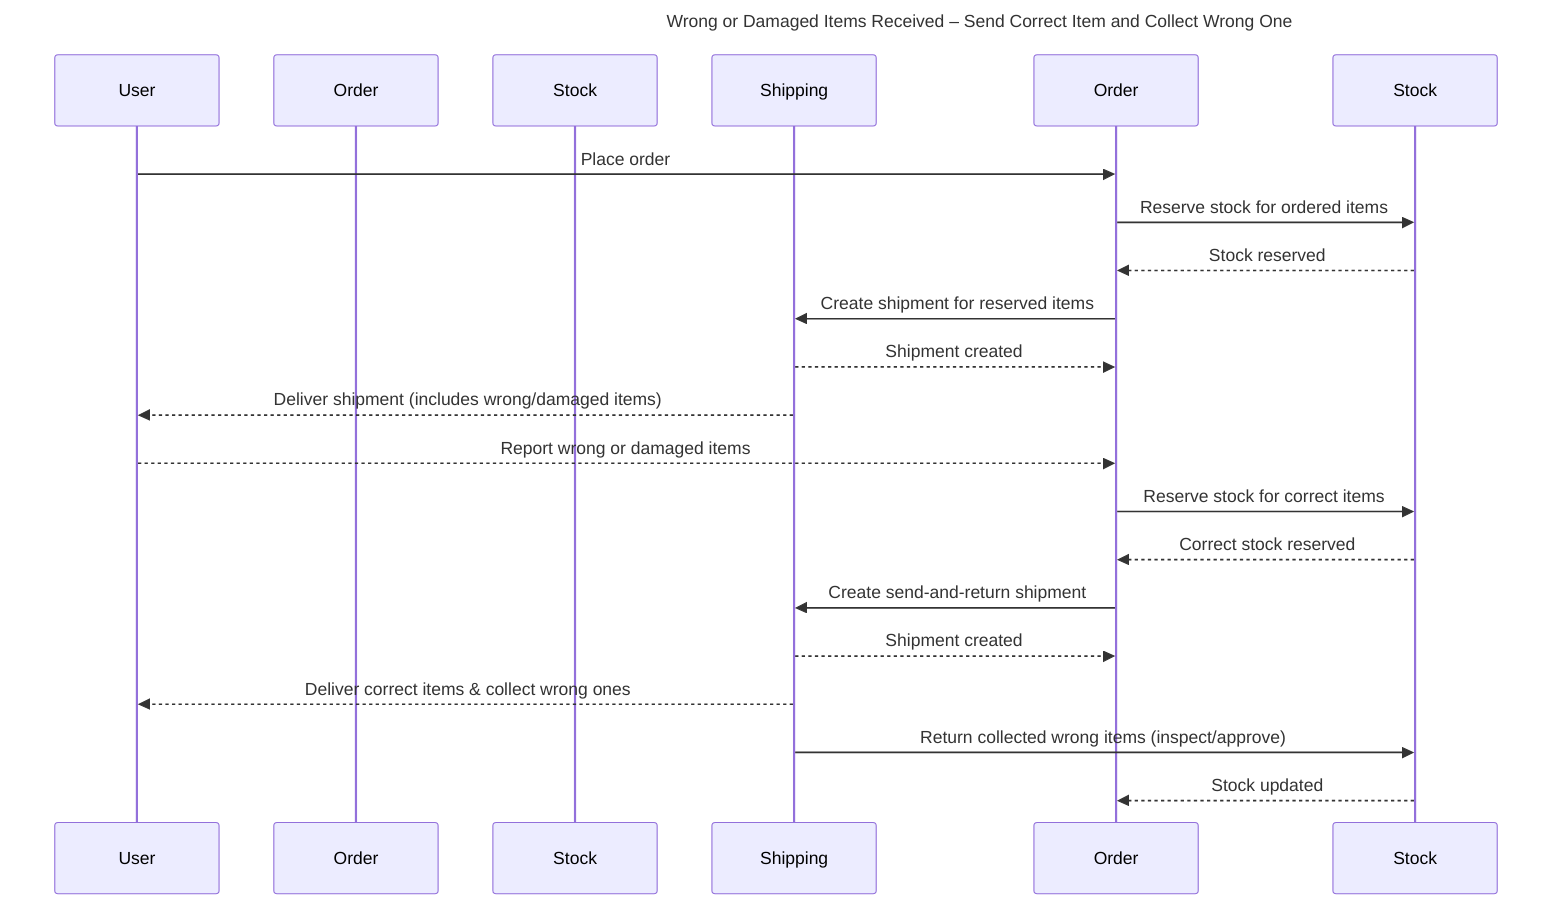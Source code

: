 sequenceDiagram
    title Wrong or Damaged Items Received – Send Correct Item and Collect Wrong One

    participant User
    participant OrderService as Order
    participant Inventory as Stock
    participant Shipping as Shipping

    User->>Order: Place order
    Order->>Stock: Reserve stock for ordered items
    Stock-->>Order: Stock reserved

    Order->>Shipping: Create shipment for reserved items
    Shipping-->>Order: Shipment created

    Shipping-->>User: Deliver shipment (includes wrong/damaged items)
    User-->>Order: Report wrong or damaged items

    Order->>Stock: Reserve stock for correct items
    Stock-->>Order: Correct stock reserved

    Order->>Shipping: Create send-and-return shipment
    Shipping-->>Order: Shipment created

    Shipping-->>User: Deliver correct items & collect wrong ones
    Shipping->>Stock: Return collected wrong items (inspect/approve)
    Stock-->>Order: Stock updated